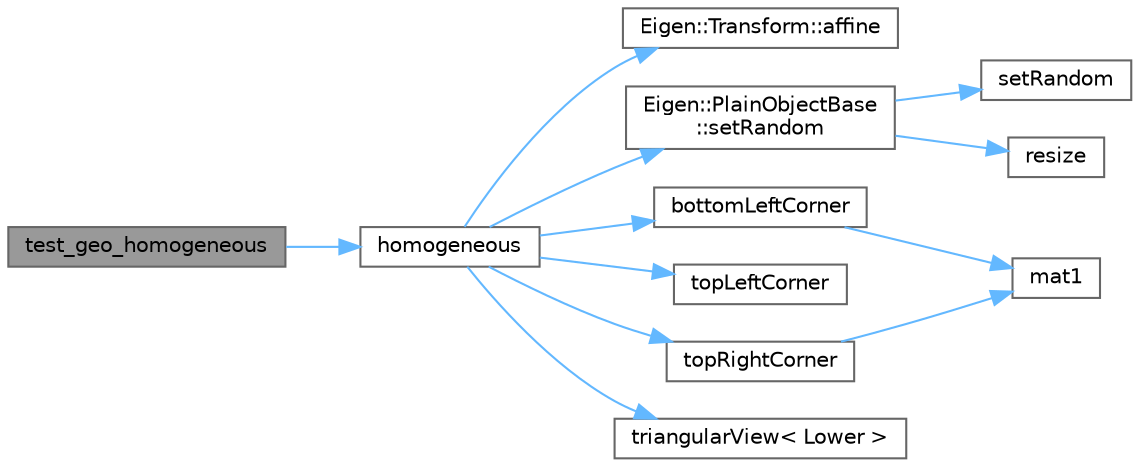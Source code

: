 digraph "test_geo_homogeneous"
{
 // LATEX_PDF_SIZE
  bgcolor="transparent";
  edge [fontname=Helvetica,fontsize=10,labelfontname=Helvetica,labelfontsize=10];
  node [fontname=Helvetica,fontsize=10,shape=box,height=0.2,width=0.4];
  rankdir="LR";
  Node1 [id="Node000001",label="test_geo_homogeneous",height=0.2,width=0.4,color="gray40", fillcolor="grey60", style="filled", fontcolor="black",tooltip=" "];
  Node1 -> Node2 [id="edge12_Node000001_Node000002",color="steelblue1",style="solid",tooltip=" "];
  Node2 [id="Node000002",label="homogeneous",height=0.2,width=0.4,color="grey40", fillcolor="white", style="filled",URL="$geo__homogeneous_8cpp.html#aff5e99c31c243023ef64d37c97d94003",tooltip=" "];
  Node2 -> Node3 [id="edge13_Node000002_Node000003",color="steelblue1",style="solid",tooltip=" "];
  Node3 [id="Node000003",label="Eigen::Transform::affine",height=0.2,width=0.4,color="grey40", fillcolor="white", style="filled",URL="$class_eigen_1_1_transform.html#a88c996ca4cccf46ab4d520b7d99c332b",tooltip=" "];
  Node2 -> Node4 [id="edge14_Node000002_Node000004",color="steelblue1",style="solid",tooltip=" "];
  Node4 [id="Node000004",label="bottomLeftCorner",height=0.2,width=0.4,color="grey40", fillcolor="white", style="filled",URL="$_tutorial___advanced_initialization___three_ways_8cpp.html#a8cf67206c1033acd1252a43de8439308",tooltip=" "];
  Node4 -> Node5 [id="edge15_Node000004_Node000005",color="steelblue1",style="solid",tooltip=" "];
  Node5 [id="Node000005",label="mat1",height=0.2,width=0.4,color="grey40", fillcolor="white", style="filled",URL="$_tutorial___advanced_initialization___three_ways_8cpp.html#a41fdd9e057fe4da2425ee385b574be93",tooltip=" "];
  Node2 -> Node6 [id="edge16_Node000002_Node000006",color="steelblue1",style="solid",tooltip=" "];
  Node6 [id="Node000006",label="Eigen::PlainObjectBase\l::setRandom",height=0.2,width=0.4,color="grey40", fillcolor="white", style="filled",URL="$class_eigen_1_1_plain_object_base.html#af0e576a0e1aefc9ee346de44cc352ba3",tooltip=" "];
  Node6 -> Node7 [id="edge17_Node000006_Node000007",color="steelblue1",style="solid",tooltip=" "];
  Node7 [id="Node000007",label="resize",height=0.2,width=0.4,color="grey40", fillcolor="white", style="filled",URL="$_matrix__resize__int_8cpp.html#a768dd1b4259f262bcd4cab5e61afcea1",tooltip=" "];
  Node6 -> Node8 [id="edge18_Node000006_Node000008",color="steelblue1",style="solid",tooltip=" "];
  Node8 [id="Node000008",label="setRandom",height=0.2,width=0.4,color="grey40", fillcolor="white", style="filled",URL="$_householder_q_r__householder_q_8cpp.html#a7bddadaf72fd7356fb04dd15cf547bc2",tooltip=" "];
  Node2 -> Node9 [id="edge19_Node000002_Node000009",color="steelblue1",style="solid",tooltip=" "];
  Node9 [id="Node000009",label="topLeftCorner",height=0.2,width=0.4,color="grey40", fillcolor="white", style="filled",URL="$class___block_8cpp.html#a266ec1d15da50e5a10b7cb90d5194843",tooltip=" "];
  Node2 -> Node10 [id="edge20_Node000002_Node000010",color="steelblue1",style="solid",tooltip=" "];
  Node10 [id="Node000010",label="topRightCorner",height=0.2,width=0.4,color="grey40", fillcolor="white", style="filled",URL="$_tutorial___advanced_initialization___three_ways_8cpp.html#a938a35b93a476f84c5bea1032c79b115",tooltip=" "];
  Node10 -> Node5 [id="edge21_Node000010_Node000005",color="steelblue1",style="solid",tooltip=" "];
  Node2 -> Node11 [id="edge22_Node000002_Node000011",color="steelblue1",style="solid",tooltip=" "];
  Node11 [id="Node000011",label="triangularView\< Lower \>",height=0.2,width=0.4,color="grey40", fillcolor="white", style="filled",URL="$eigen-3_83_87_2lapack_2cholesky_8cpp.html#accba35e157cff07f839ca4634f76c472",tooltip=" "];
}
